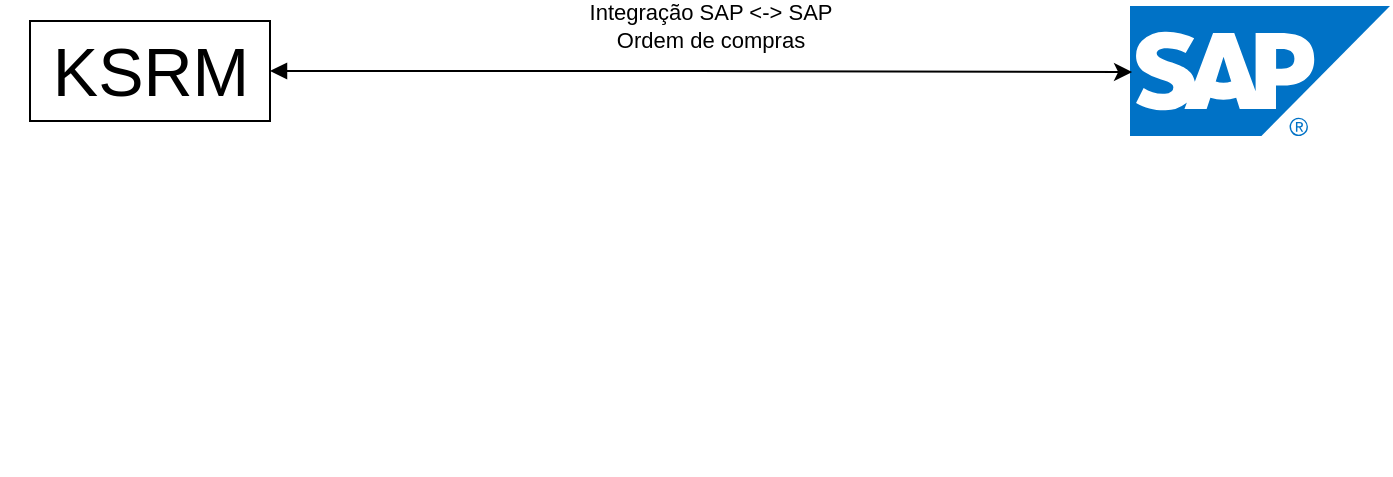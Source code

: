 <mxfile version="27.1.3">
  <diagram name="Página-1" id="o6elsESbIUDIIOBDLZ11">
    <mxGraphModel dx="1548" dy="1016" grid="1" gridSize="10" guides="1" tooltips="1" connect="1" arrows="1" fold="1" page="1" pageScale="1" pageWidth="1169" pageHeight="827" math="0" shadow="0">
      <root>
        <mxCell id="0" />
        <mxCell id="1" parent="0" />
        <mxCell id="Dtl0MsyJLQNJqpP4bwWA-2" value="" style="shape=image;verticalLabelPosition=bottom;labelBackgroundColor=default;verticalAlign=top;aspect=fixed;imageAspect=0;image=https://cdn.prod.website-files.com/5e38f1a8e654dab96f303972/62d5a56850cd0b5e5cdc7236_nimbi%20logo.png;" parent="1" vertex="1">
          <mxGeometry x="205.35" y="390" width="149.31" height="54" as="geometry" />
        </mxCell>
        <mxCell id="Dtl0MsyJLQNJqpP4bwWA-3" value="" style="image;sketch=0;aspect=fixed;html=1;points=[];align=center;fontSize=12;image=img/lib/mscae/SAP_HANA_on_Azure.svg;" parent="1" vertex="1">
          <mxGeometry x="770" y="210" width="130" height="65" as="geometry" />
        </mxCell>
        <mxCell id="Dtl0MsyJLQNJqpP4bwWA-4" value="&lt;font style=&quot;font-size: 34px;&quot;&gt;KSRM&lt;/font&gt;" style="text;html=1;align=center;verticalAlign=middle;resizable=0;points=[];autosize=1;strokeColor=default;fillColor=none;" parent="1" vertex="1">
          <mxGeometry x="220" y="217.5" width="120" height="50" as="geometry" />
        </mxCell>
        <mxCell id="dGwGnga8BK3D56MJG2yZ-1" style="edgeStyle=orthogonalEdgeStyle;rounded=0;orthogonalLoop=1;jettySize=auto;html=1;entryX=0.008;entryY=0.508;entryDx=0;entryDy=0;entryPerimeter=0;startArrow=block;startFill=1;" edge="1" parent="1" source="Dtl0MsyJLQNJqpP4bwWA-4" target="Dtl0MsyJLQNJqpP4bwWA-3">
          <mxGeometry relative="1" as="geometry" />
        </mxCell>
        <mxCell id="dGwGnga8BK3D56MJG2yZ-2" value="Integração SAP &amp;lt;-&amp;gt; SAP&lt;br&gt;Ordem de compras" style="edgeLabel;html=1;align=center;verticalAlign=middle;resizable=0;points=[];" vertex="1" connectable="0" parent="dGwGnga8BK3D56MJG2yZ-1">
          <mxGeometry x="-0.124" relative="1" as="geometry">
            <mxPoint x="31" y="-23" as="offset" />
          </mxGeometry>
        </mxCell>
      </root>
    </mxGraphModel>
  </diagram>
</mxfile>
